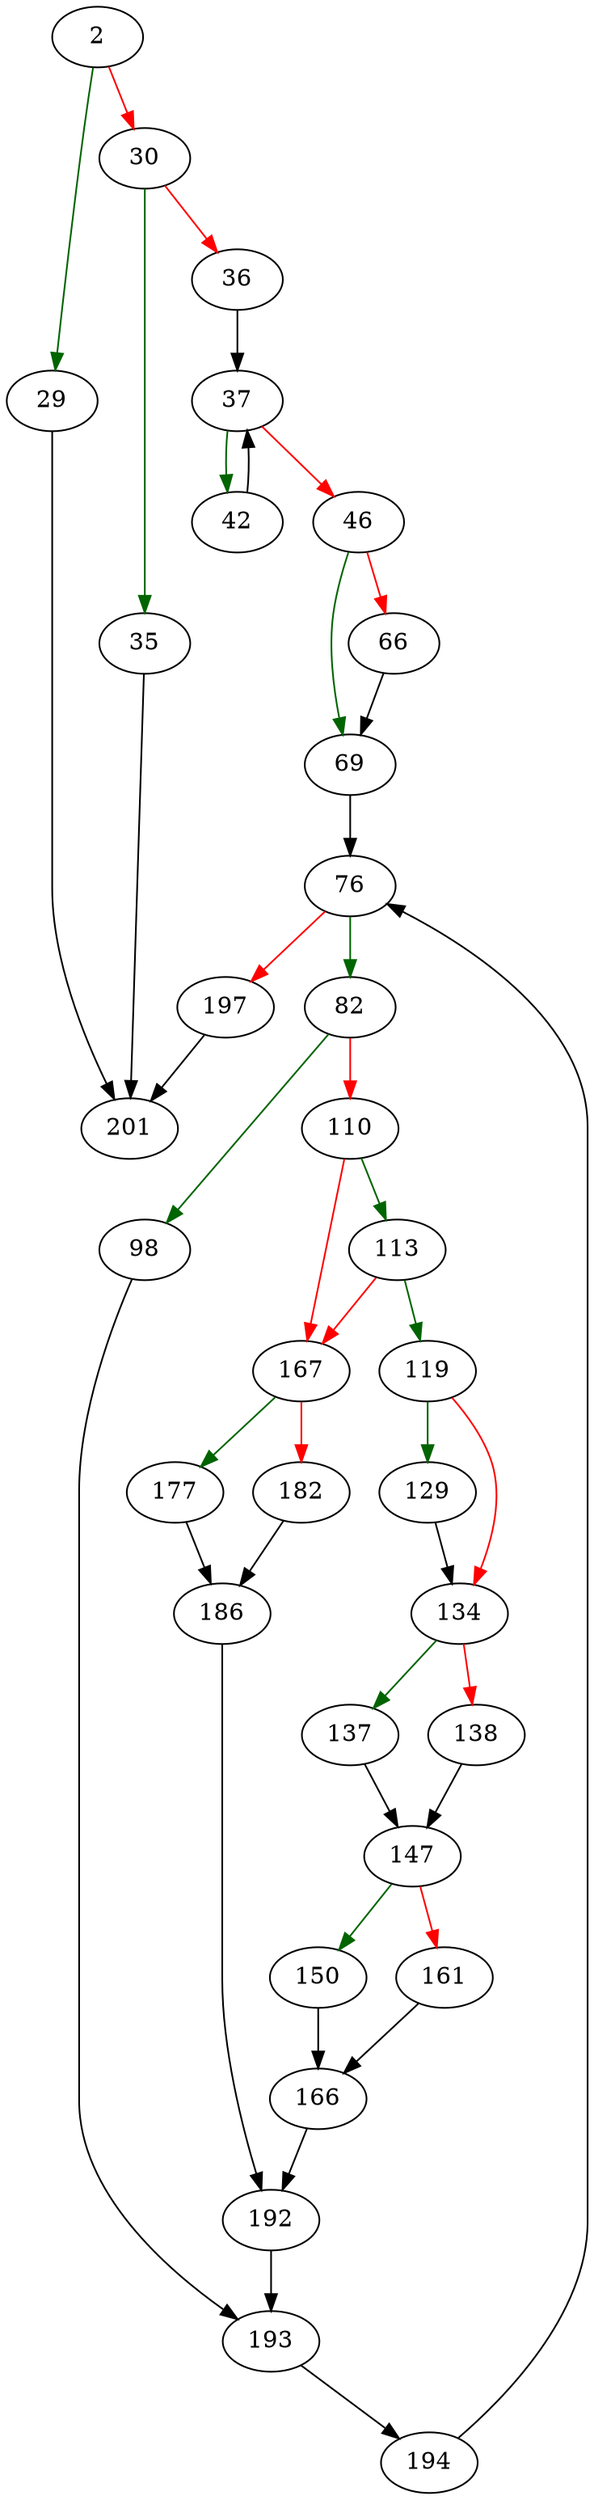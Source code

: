 strict digraph "generateColumnNames" {
	// Node definitions.
	2 [entry=true];
	29;
	30;
	201;
	35;
	36;
	37;
	42;
	46;
	69;
	66;
	76;
	82;
	197;
	98;
	110;
	193;
	113;
	167;
	119;
	129;
	134;
	137;
	138;
	147;
	150;
	161;
	166;
	192;
	177;
	182;
	186;
	194;

	// Edge definitions.
	2 -> 29 [
		color=darkgreen
		cond=true
	];
	2 -> 30 [
		color=red
		cond=false
	];
	29 -> 201;
	30 -> 35 [
		color=darkgreen
		cond=true
	];
	30 -> 36 [
		color=red
		cond=false
	];
	35 -> 201;
	36 -> 37;
	37 -> 42 [
		color=darkgreen
		cond=true
	];
	37 -> 46 [
		color=red
		cond=false
	];
	42 -> 37;
	46 -> 69 [
		color=darkgreen
		cond=true
	];
	46 -> 66 [
		color=red
		cond=false
	];
	69 -> 76;
	66 -> 69;
	76 -> 82 [
		color=darkgreen
		cond=true
	];
	76 -> 197 [
		color=red
		cond=false
	];
	82 -> 98 [
		color=darkgreen
		cond=true
	];
	82 -> 110 [
		color=red
		cond=false
	];
	197 -> 201;
	98 -> 193;
	110 -> 113 [
		color=darkgreen
		cond=true
	];
	110 -> 167 [
		color=red
		cond=false
	];
	193 -> 194;
	113 -> 167 [
		color=red
		cond=false
	];
	113 -> 119 [
		color=darkgreen
		cond=true
	];
	167 -> 177 [
		color=darkgreen
		cond=true
	];
	167 -> 182 [
		color=red
		cond=false
	];
	119 -> 129 [
		color=darkgreen
		cond=true
	];
	119 -> 134 [
		color=red
		cond=false
	];
	129 -> 134;
	134 -> 137 [
		color=darkgreen
		cond=true
	];
	134 -> 138 [
		color=red
		cond=false
	];
	137 -> 147;
	138 -> 147;
	147 -> 150 [
		color=darkgreen
		cond=true
	];
	147 -> 161 [
		color=red
		cond=false
	];
	150 -> 166;
	161 -> 166;
	166 -> 192;
	192 -> 193;
	177 -> 186;
	182 -> 186;
	186 -> 192;
	194 -> 76;
}